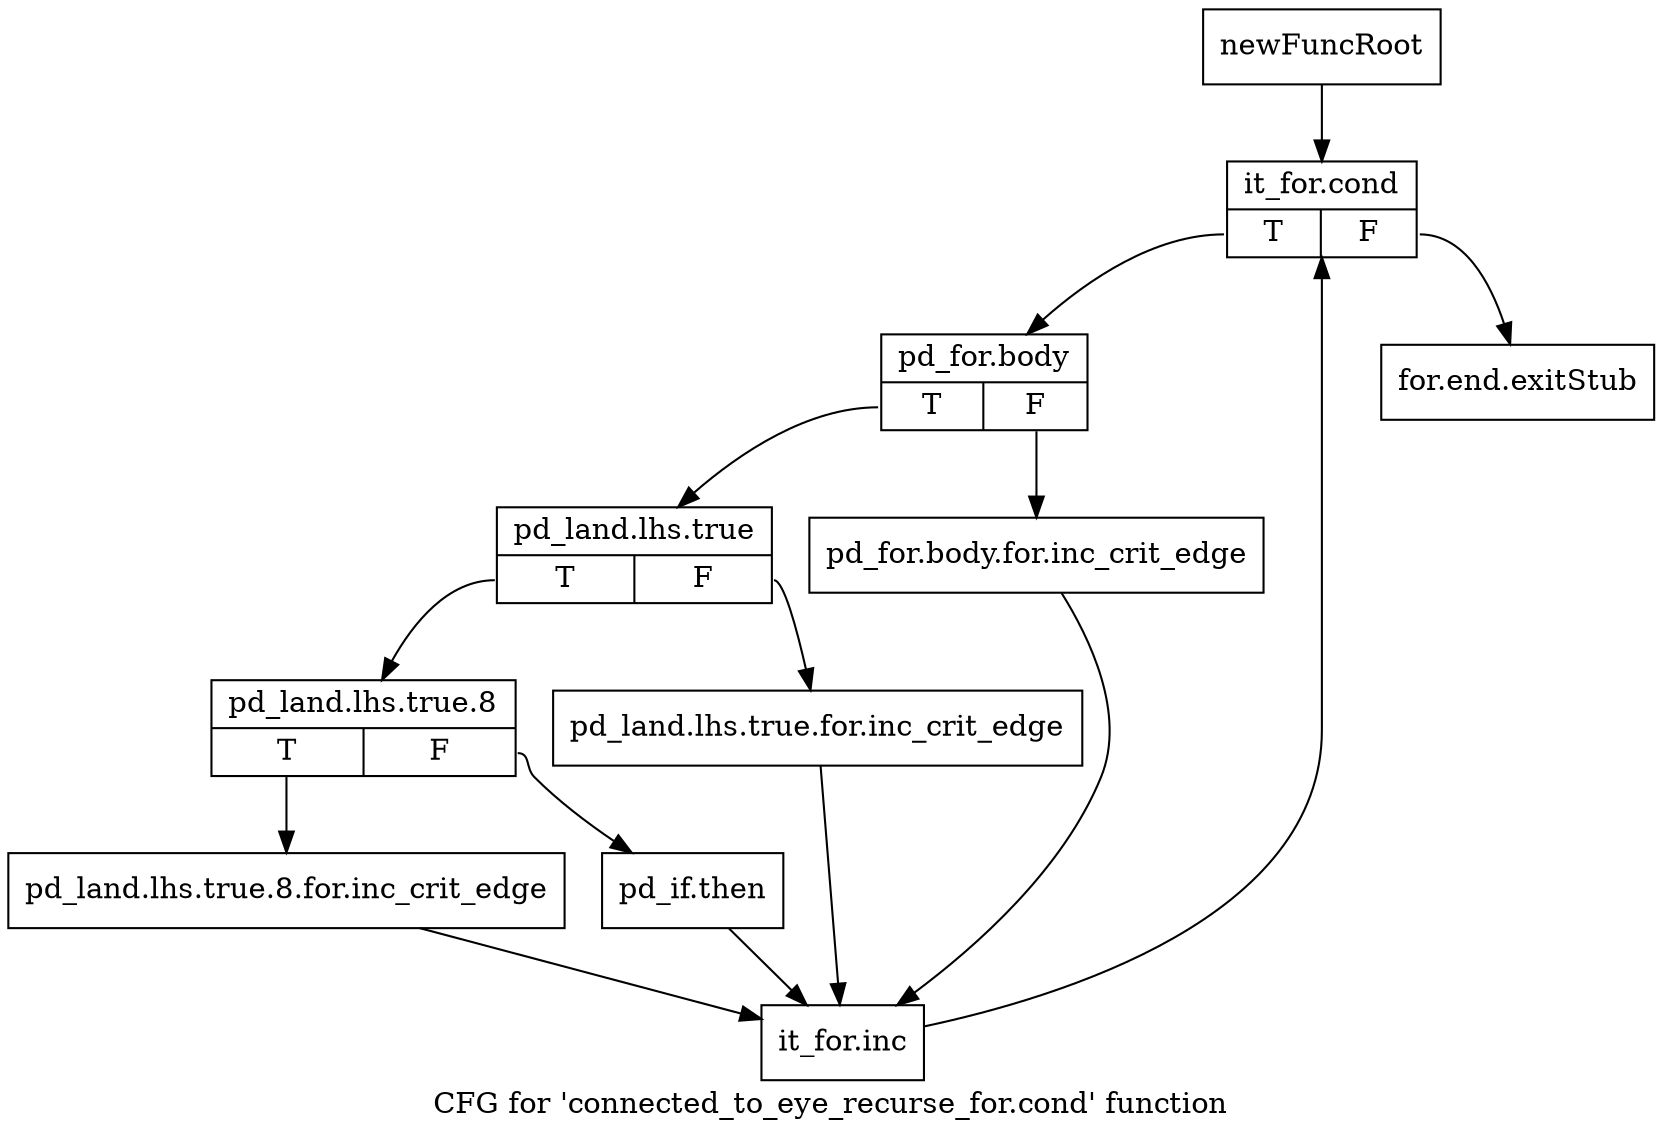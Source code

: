 digraph "CFG for 'connected_to_eye_recurse_for.cond' function" {
	label="CFG for 'connected_to_eye_recurse_for.cond' function";

	Node0x3fab710 [shape=record,label="{newFuncRoot}"];
	Node0x3fab710 -> Node0x3fab7b0;
	Node0x3fab760 [shape=record,label="{for.end.exitStub}"];
	Node0x3fab7b0 [shape=record,label="{it_for.cond|{<s0>T|<s1>F}}"];
	Node0x3fab7b0:s0 -> Node0x3fab800;
	Node0x3fab7b0:s1 -> Node0x3fab760;
	Node0x3fab800 [shape=record,label="{pd_for.body|{<s0>T|<s1>F}}"];
	Node0x3fab800:s0 -> Node0x3fab8a0;
	Node0x3fab800:s1 -> Node0x3fab850;
	Node0x3fab850 [shape=record,label="{pd_for.body.for.inc_crit_edge}"];
	Node0x3fab850 -> Node0x3faba30;
	Node0x3fab8a0 [shape=record,label="{pd_land.lhs.true|{<s0>T|<s1>F}}"];
	Node0x3fab8a0:s0 -> Node0x3fab940;
	Node0x3fab8a0:s1 -> Node0x3fab8f0;
	Node0x3fab8f0 [shape=record,label="{pd_land.lhs.true.for.inc_crit_edge}"];
	Node0x3fab8f0 -> Node0x3faba30;
	Node0x3fab940 [shape=record,label="{pd_land.lhs.true.8|{<s0>T|<s1>F}}"];
	Node0x3fab940:s0 -> Node0x3fab9e0;
	Node0x3fab940:s1 -> Node0x3fab990;
	Node0x3fab990 [shape=record,label="{pd_if.then}"];
	Node0x3fab990 -> Node0x3faba30;
	Node0x3fab9e0 [shape=record,label="{pd_land.lhs.true.8.for.inc_crit_edge}"];
	Node0x3fab9e0 -> Node0x3faba30;
	Node0x3faba30 [shape=record,label="{it_for.inc}"];
	Node0x3faba30 -> Node0x3fab7b0;
}
